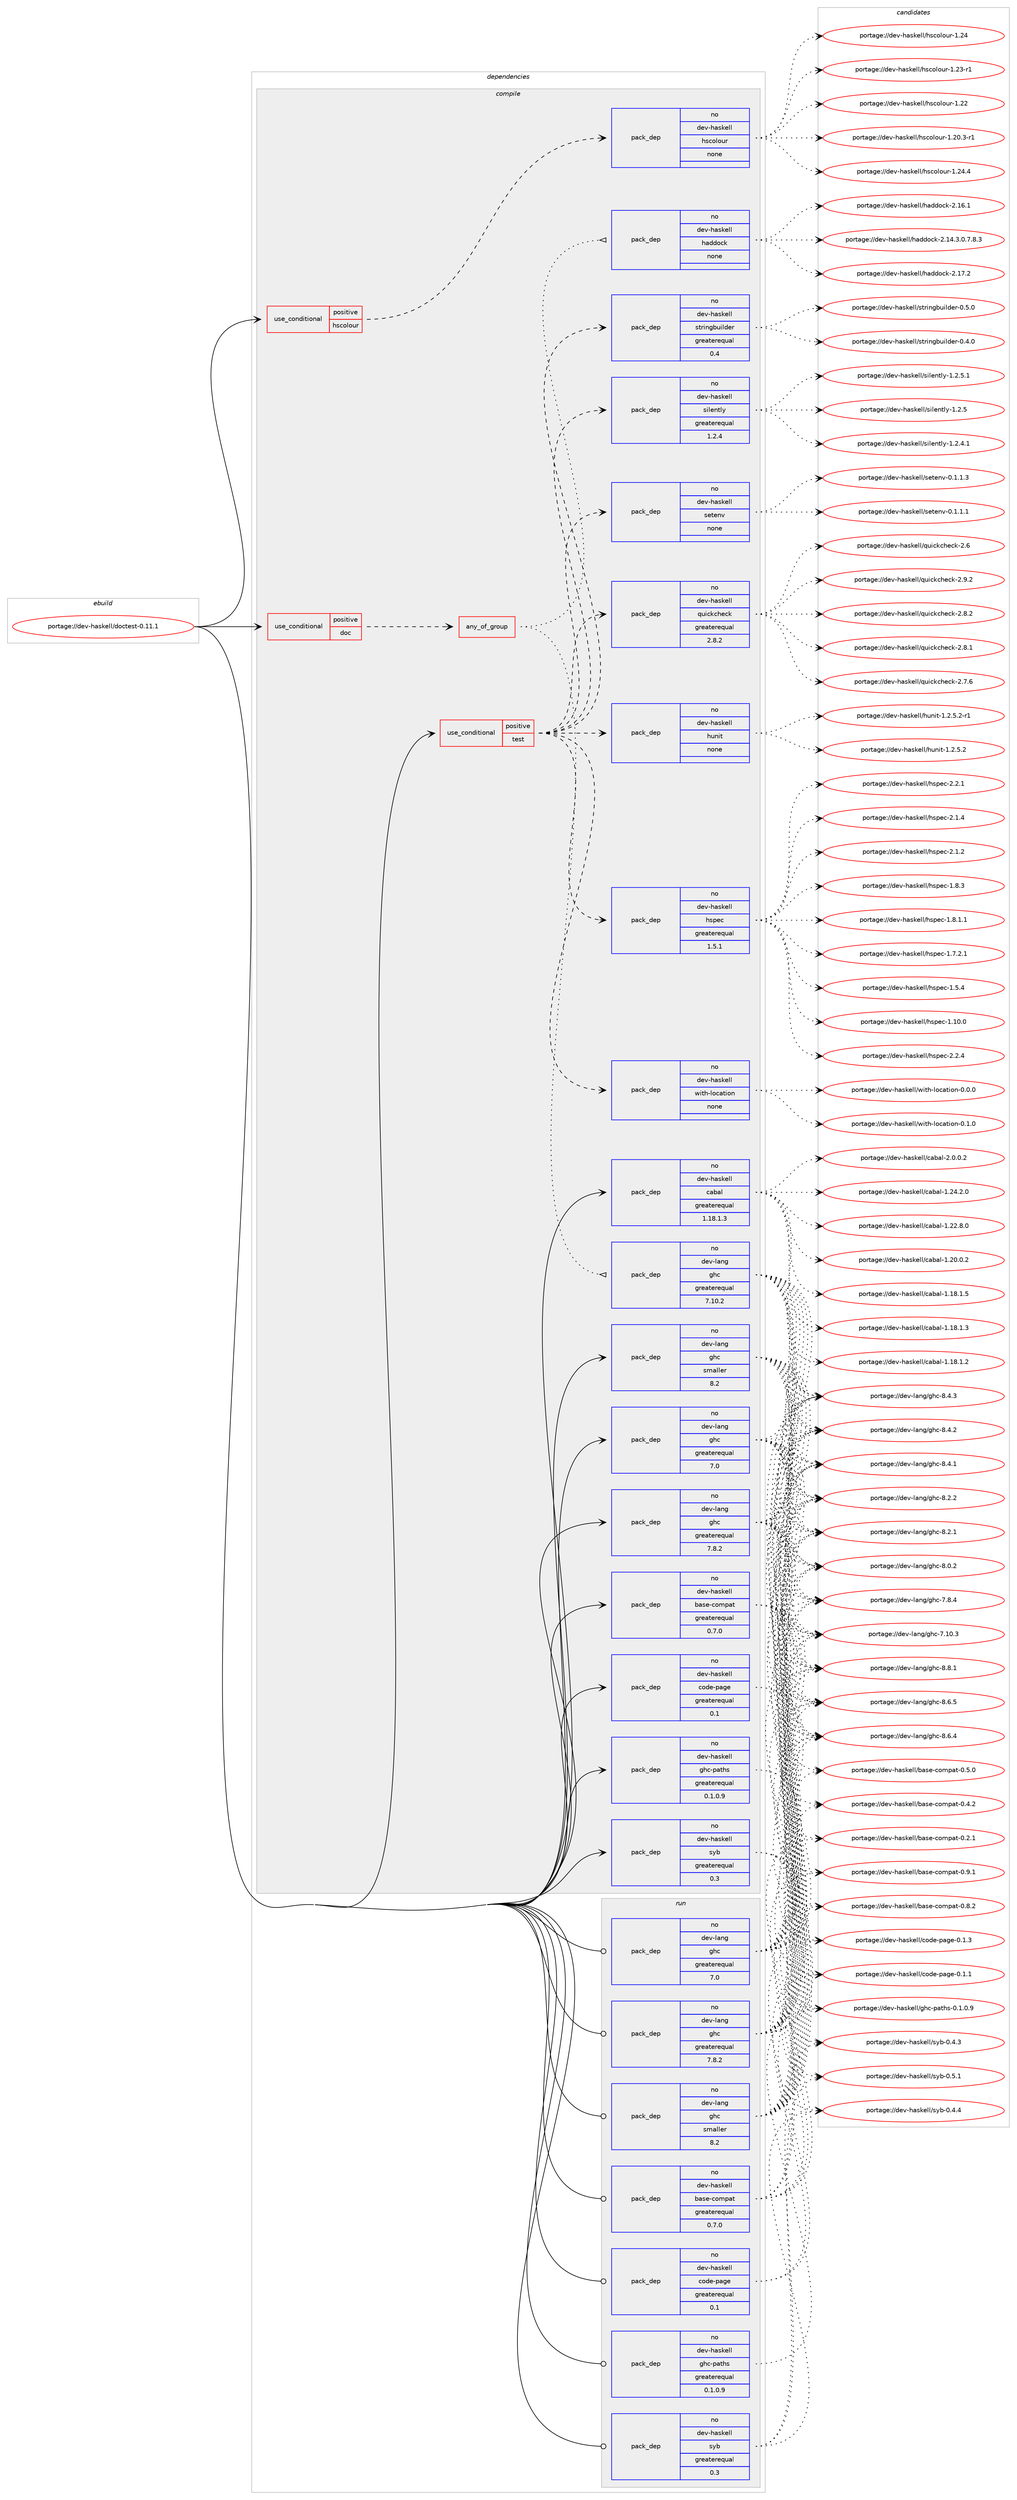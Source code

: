 digraph prolog {

# *************
# Graph options
# *************

newrank=true;
concentrate=true;
compound=true;
graph [rankdir=LR,fontname=Helvetica,fontsize=10,ranksep=1.5];#, ranksep=2.5, nodesep=0.2];
edge  [arrowhead=vee];
node  [fontname=Helvetica,fontsize=10];

# **********
# The ebuild
# **********

subgraph cluster_leftcol {
color=gray;
label=<<i>ebuild</i>>;
id [label="portage://dev-haskell/doctest-0.11.1", color=red, width=4, href="../dev-haskell/doctest-0.11.1.svg"];
}

# ****************
# The dependencies
# ****************

subgraph cluster_midcol {
color=gray;
label=<<i>dependencies</i>>;
subgraph cluster_compile {
fillcolor="#eeeeee";
style=filled;
label=<<i>compile</i>>;
subgraph cond134165 {
dependency564372 [label=<<TABLE BORDER="0" CELLBORDER="1" CELLSPACING="0" CELLPADDING="4"><TR><TD ROWSPAN="3" CELLPADDING="10">use_conditional</TD></TR><TR><TD>positive</TD></TR><TR><TD>doc</TD></TR></TABLE>>, shape=none, color=red];
subgraph any6530 {
dependency564373 [label=<<TABLE BORDER="0" CELLBORDER="1" CELLSPACING="0" CELLPADDING="4"><TR><TD CELLPADDING="10">any_of_group</TD></TR></TABLE>>, shape=none, color=red];subgraph pack423440 {
dependency564374 [label=<<TABLE BORDER="0" CELLBORDER="1" CELLSPACING="0" CELLPADDING="4" WIDTH="220"><TR><TD ROWSPAN="6" CELLPADDING="30">pack_dep</TD></TR><TR><TD WIDTH="110">no</TD></TR><TR><TD>dev-haskell</TD></TR><TR><TD>haddock</TD></TR><TR><TD>none</TD></TR><TR><TD></TD></TR></TABLE>>, shape=none, color=blue];
}
dependency564373:e -> dependency564374:w [weight=20,style="dotted",arrowhead="oinv"];
subgraph pack423441 {
dependency564375 [label=<<TABLE BORDER="0" CELLBORDER="1" CELLSPACING="0" CELLPADDING="4" WIDTH="220"><TR><TD ROWSPAN="6" CELLPADDING="30">pack_dep</TD></TR><TR><TD WIDTH="110">no</TD></TR><TR><TD>dev-lang</TD></TR><TR><TD>ghc</TD></TR><TR><TD>greaterequal</TD></TR><TR><TD>7.10.2</TD></TR></TABLE>>, shape=none, color=blue];
}
dependency564373:e -> dependency564375:w [weight=20,style="dotted",arrowhead="oinv"];
}
dependency564372:e -> dependency564373:w [weight=20,style="dashed",arrowhead="vee"];
}
id:e -> dependency564372:w [weight=20,style="solid",arrowhead="vee"];
subgraph cond134166 {
dependency564376 [label=<<TABLE BORDER="0" CELLBORDER="1" CELLSPACING="0" CELLPADDING="4"><TR><TD ROWSPAN="3" CELLPADDING="10">use_conditional</TD></TR><TR><TD>positive</TD></TR><TR><TD>hscolour</TD></TR></TABLE>>, shape=none, color=red];
subgraph pack423442 {
dependency564377 [label=<<TABLE BORDER="0" CELLBORDER="1" CELLSPACING="0" CELLPADDING="4" WIDTH="220"><TR><TD ROWSPAN="6" CELLPADDING="30">pack_dep</TD></TR><TR><TD WIDTH="110">no</TD></TR><TR><TD>dev-haskell</TD></TR><TR><TD>hscolour</TD></TR><TR><TD>none</TD></TR><TR><TD></TD></TR></TABLE>>, shape=none, color=blue];
}
dependency564376:e -> dependency564377:w [weight=20,style="dashed",arrowhead="vee"];
}
id:e -> dependency564376:w [weight=20,style="solid",arrowhead="vee"];
subgraph cond134167 {
dependency564378 [label=<<TABLE BORDER="0" CELLBORDER="1" CELLSPACING="0" CELLPADDING="4"><TR><TD ROWSPAN="3" CELLPADDING="10">use_conditional</TD></TR><TR><TD>positive</TD></TR><TR><TD>test</TD></TR></TABLE>>, shape=none, color=red];
subgraph pack423443 {
dependency564379 [label=<<TABLE BORDER="0" CELLBORDER="1" CELLSPACING="0" CELLPADDING="4" WIDTH="220"><TR><TD ROWSPAN="6" CELLPADDING="30">pack_dep</TD></TR><TR><TD WIDTH="110">no</TD></TR><TR><TD>dev-haskell</TD></TR><TR><TD>hspec</TD></TR><TR><TD>greaterequal</TD></TR><TR><TD>1.5.1</TD></TR></TABLE>>, shape=none, color=blue];
}
dependency564378:e -> dependency564379:w [weight=20,style="dashed",arrowhead="vee"];
subgraph pack423444 {
dependency564380 [label=<<TABLE BORDER="0" CELLBORDER="1" CELLSPACING="0" CELLPADDING="4" WIDTH="220"><TR><TD ROWSPAN="6" CELLPADDING="30">pack_dep</TD></TR><TR><TD WIDTH="110">no</TD></TR><TR><TD>dev-haskell</TD></TR><TR><TD>hunit</TD></TR><TR><TD>none</TD></TR><TR><TD></TD></TR></TABLE>>, shape=none, color=blue];
}
dependency564378:e -> dependency564380:w [weight=20,style="dashed",arrowhead="vee"];
subgraph pack423445 {
dependency564381 [label=<<TABLE BORDER="0" CELLBORDER="1" CELLSPACING="0" CELLPADDING="4" WIDTH="220"><TR><TD ROWSPAN="6" CELLPADDING="30">pack_dep</TD></TR><TR><TD WIDTH="110">no</TD></TR><TR><TD>dev-haskell</TD></TR><TR><TD>quickcheck</TD></TR><TR><TD>greaterequal</TD></TR><TR><TD>2.8.2</TD></TR></TABLE>>, shape=none, color=blue];
}
dependency564378:e -> dependency564381:w [weight=20,style="dashed",arrowhead="vee"];
subgraph pack423446 {
dependency564382 [label=<<TABLE BORDER="0" CELLBORDER="1" CELLSPACING="0" CELLPADDING="4" WIDTH="220"><TR><TD ROWSPAN="6" CELLPADDING="30">pack_dep</TD></TR><TR><TD WIDTH="110">no</TD></TR><TR><TD>dev-haskell</TD></TR><TR><TD>setenv</TD></TR><TR><TD>none</TD></TR><TR><TD></TD></TR></TABLE>>, shape=none, color=blue];
}
dependency564378:e -> dependency564382:w [weight=20,style="dashed",arrowhead="vee"];
subgraph pack423447 {
dependency564383 [label=<<TABLE BORDER="0" CELLBORDER="1" CELLSPACING="0" CELLPADDING="4" WIDTH="220"><TR><TD ROWSPAN="6" CELLPADDING="30">pack_dep</TD></TR><TR><TD WIDTH="110">no</TD></TR><TR><TD>dev-haskell</TD></TR><TR><TD>silently</TD></TR><TR><TD>greaterequal</TD></TR><TR><TD>1.2.4</TD></TR></TABLE>>, shape=none, color=blue];
}
dependency564378:e -> dependency564383:w [weight=20,style="dashed",arrowhead="vee"];
subgraph pack423448 {
dependency564384 [label=<<TABLE BORDER="0" CELLBORDER="1" CELLSPACING="0" CELLPADDING="4" WIDTH="220"><TR><TD ROWSPAN="6" CELLPADDING="30">pack_dep</TD></TR><TR><TD WIDTH="110">no</TD></TR><TR><TD>dev-haskell</TD></TR><TR><TD>stringbuilder</TD></TR><TR><TD>greaterequal</TD></TR><TR><TD>0.4</TD></TR></TABLE>>, shape=none, color=blue];
}
dependency564378:e -> dependency564384:w [weight=20,style="dashed",arrowhead="vee"];
subgraph pack423449 {
dependency564385 [label=<<TABLE BORDER="0" CELLBORDER="1" CELLSPACING="0" CELLPADDING="4" WIDTH="220"><TR><TD ROWSPAN="6" CELLPADDING="30">pack_dep</TD></TR><TR><TD WIDTH="110">no</TD></TR><TR><TD>dev-haskell</TD></TR><TR><TD>with-location</TD></TR><TR><TD>none</TD></TR><TR><TD></TD></TR></TABLE>>, shape=none, color=blue];
}
dependency564378:e -> dependency564385:w [weight=20,style="dashed",arrowhead="vee"];
}
id:e -> dependency564378:w [weight=20,style="solid",arrowhead="vee"];
subgraph pack423450 {
dependency564386 [label=<<TABLE BORDER="0" CELLBORDER="1" CELLSPACING="0" CELLPADDING="4" WIDTH="220"><TR><TD ROWSPAN="6" CELLPADDING="30">pack_dep</TD></TR><TR><TD WIDTH="110">no</TD></TR><TR><TD>dev-haskell</TD></TR><TR><TD>base-compat</TD></TR><TR><TD>greaterequal</TD></TR><TR><TD>0.7.0</TD></TR></TABLE>>, shape=none, color=blue];
}
id:e -> dependency564386:w [weight=20,style="solid",arrowhead="vee"];
subgraph pack423451 {
dependency564387 [label=<<TABLE BORDER="0" CELLBORDER="1" CELLSPACING="0" CELLPADDING="4" WIDTH="220"><TR><TD ROWSPAN="6" CELLPADDING="30">pack_dep</TD></TR><TR><TD WIDTH="110">no</TD></TR><TR><TD>dev-haskell</TD></TR><TR><TD>cabal</TD></TR><TR><TD>greaterequal</TD></TR><TR><TD>1.18.1.3</TD></TR></TABLE>>, shape=none, color=blue];
}
id:e -> dependency564387:w [weight=20,style="solid",arrowhead="vee"];
subgraph pack423452 {
dependency564388 [label=<<TABLE BORDER="0" CELLBORDER="1" CELLSPACING="0" CELLPADDING="4" WIDTH="220"><TR><TD ROWSPAN="6" CELLPADDING="30">pack_dep</TD></TR><TR><TD WIDTH="110">no</TD></TR><TR><TD>dev-haskell</TD></TR><TR><TD>code-page</TD></TR><TR><TD>greaterequal</TD></TR><TR><TD>0.1</TD></TR></TABLE>>, shape=none, color=blue];
}
id:e -> dependency564388:w [weight=20,style="solid",arrowhead="vee"];
subgraph pack423453 {
dependency564389 [label=<<TABLE BORDER="0" CELLBORDER="1" CELLSPACING="0" CELLPADDING="4" WIDTH="220"><TR><TD ROWSPAN="6" CELLPADDING="30">pack_dep</TD></TR><TR><TD WIDTH="110">no</TD></TR><TR><TD>dev-haskell</TD></TR><TR><TD>ghc-paths</TD></TR><TR><TD>greaterequal</TD></TR><TR><TD>0.1.0.9</TD></TR></TABLE>>, shape=none, color=blue];
}
id:e -> dependency564389:w [weight=20,style="solid",arrowhead="vee"];
subgraph pack423454 {
dependency564390 [label=<<TABLE BORDER="0" CELLBORDER="1" CELLSPACING="0" CELLPADDING="4" WIDTH="220"><TR><TD ROWSPAN="6" CELLPADDING="30">pack_dep</TD></TR><TR><TD WIDTH="110">no</TD></TR><TR><TD>dev-haskell</TD></TR><TR><TD>syb</TD></TR><TR><TD>greaterequal</TD></TR><TR><TD>0.3</TD></TR></TABLE>>, shape=none, color=blue];
}
id:e -> dependency564390:w [weight=20,style="solid",arrowhead="vee"];
subgraph pack423455 {
dependency564391 [label=<<TABLE BORDER="0" CELLBORDER="1" CELLSPACING="0" CELLPADDING="4" WIDTH="220"><TR><TD ROWSPAN="6" CELLPADDING="30">pack_dep</TD></TR><TR><TD WIDTH="110">no</TD></TR><TR><TD>dev-lang</TD></TR><TR><TD>ghc</TD></TR><TR><TD>greaterequal</TD></TR><TR><TD>7.0</TD></TR></TABLE>>, shape=none, color=blue];
}
id:e -> dependency564391:w [weight=20,style="solid",arrowhead="vee"];
subgraph pack423456 {
dependency564392 [label=<<TABLE BORDER="0" CELLBORDER="1" CELLSPACING="0" CELLPADDING="4" WIDTH="220"><TR><TD ROWSPAN="6" CELLPADDING="30">pack_dep</TD></TR><TR><TD WIDTH="110">no</TD></TR><TR><TD>dev-lang</TD></TR><TR><TD>ghc</TD></TR><TR><TD>greaterequal</TD></TR><TR><TD>7.8.2</TD></TR></TABLE>>, shape=none, color=blue];
}
id:e -> dependency564392:w [weight=20,style="solid",arrowhead="vee"];
subgraph pack423457 {
dependency564393 [label=<<TABLE BORDER="0" CELLBORDER="1" CELLSPACING="0" CELLPADDING="4" WIDTH="220"><TR><TD ROWSPAN="6" CELLPADDING="30">pack_dep</TD></TR><TR><TD WIDTH="110">no</TD></TR><TR><TD>dev-lang</TD></TR><TR><TD>ghc</TD></TR><TR><TD>smaller</TD></TR><TR><TD>8.2</TD></TR></TABLE>>, shape=none, color=blue];
}
id:e -> dependency564393:w [weight=20,style="solid",arrowhead="vee"];
}
subgraph cluster_compileandrun {
fillcolor="#eeeeee";
style=filled;
label=<<i>compile and run</i>>;
}
subgraph cluster_run {
fillcolor="#eeeeee";
style=filled;
label=<<i>run</i>>;
subgraph pack423458 {
dependency564394 [label=<<TABLE BORDER="0" CELLBORDER="1" CELLSPACING="0" CELLPADDING="4" WIDTH="220"><TR><TD ROWSPAN="6" CELLPADDING="30">pack_dep</TD></TR><TR><TD WIDTH="110">no</TD></TR><TR><TD>dev-haskell</TD></TR><TR><TD>base-compat</TD></TR><TR><TD>greaterequal</TD></TR><TR><TD>0.7.0</TD></TR></TABLE>>, shape=none, color=blue];
}
id:e -> dependency564394:w [weight=20,style="solid",arrowhead="odot"];
subgraph pack423459 {
dependency564395 [label=<<TABLE BORDER="0" CELLBORDER="1" CELLSPACING="0" CELLPADDING="4" WIDTH="220"><TR><TD ROWSPAN="6" CELLPADDING="30">pack_dep</TD></TR><TR><TD WIDTH="110">no</TD></TR><TR><TD>dev-haskell</TD></TR><TR><TD>code-page</TD></TR><TR><TD>greaterequal</TD></TR><TR><TD>0.1</TD></TR></TABLE>>, shape=none, color=blue];
}
id:e -> dependency564395:w [weight=20,style="solid",arrowhead="odot"];
subgraph pack423460 {
dependency564396 [label=<<TABLE BORDER="0" CELLBORDER="1" CELLSPACING="0" CELLPADDING="4" WIDTH="220"><TR><TD ROWSPAN="6" CELLPADDING="30">pack_dep</TD></TR><TR><TD WIDTH="110">no</TD></TR><TR><TD>dev-haskell</TD></TR><TR><TD>ghc-paths</TD></TR><TR><TD>greaterequal</TD></TR><TR><TD>0.1.0.9</TD></TR></TABLE>>, shape=none, color=blue];
}
id:e -> dependency564396:w [weight=20,style="solid",arrowhead="odot"];
subgraph pack423461 {
dependency564397 [label=<<TABLE BORDER="0" CELLBORDER="1" CELLSPACING="0" CELLPADDING="4" WIDTH="220"><TR><TD ROWSPAN="6" CELLPADDING="30">pack_dep</TD></TR><TR><TD WIDTH="110">no</TD></TR><TR><TD>dev-haskell</TD></TR><TR><TD>syb</TD></TR><TR><TD>greaterequal</TD></TR><TR><TD>0.3</TD></TR></TABLE>>, shape=none, color=blue];
}
id:e -> dependency564397:w [weight=20,style="solid",arrowhead="odot"];
subgraph pack423462 {
dependency564398 [label=<<TABLE BORDER="0" CELLBORDER="1" CELLSPACING="0" CELLPADDING="4" WIDTH="220"><TR><TD ROWSPAN="6" CELLPADDING="30">pack_dep</TD></TR><TR><TD WIDTH="110">no</TD></TR><TR><TD>dev-lang</TD></TR><TR><TD>ghc</TD></TR><TR><TD>greaterequal</TD></TR><TR><TD>7.0</TD></TR></TABLE>>, shape=none, color=blue];
}
id:e -> dependency564398:w [weight=20,style="solid",arrowhead="odot"];
subgraph pack423463 {
dependency564399 [label=<<TABLE BORDER="0" CELLBORDER="1" CELLSPACING="0" CELLPADDING="4" WIDTH="220"><TR><TD ROWSPAN="6" CELLPADDING="30">pack_dep</TD></TR><TR><TD WIDTH="110">no</TD></TR><TR><TD>dev-lang</TD></TR><TR><TD>ghc</TD></TR><TR><TD>greaterequal</TD></TR><TR><TD>7.8.2</TD></TR></TABLE>>, shape=none, color=blue];
}
id:e -> dependency564399:w [weight=20,style="solid",arrowhead="odot"];
subgraph pack423464 {
dependency564400 [label=<<TABLE BORDER="0" CELLBORDER="1" CELLSPACING="0" CELLPADDING="4" WIDTH="220"><TR><TD ROWSPAN="6" CELLPADDING="30">pack_dep</TD></TR><TR><TD WIDTH="110">no</TD></TR><TR><TD>dev-lang</TD></TR><TR><TD>ghc</TD></TR><TR><TD>smaller</TD></TR><TR><TD>8.2</TD></TR></TABLE>>, shape=none, color=blue];
}
id:e -> dependency564400:w [weight=20,style="solid",arrowhead="odot"];
}
}

# **************
# The candidates
# **************

subgraph cluster_choices {
rank=same;
color=gray;
label=<<i>candidates</i>>;

subgraph choice423440 {
color=black;
nodesep=1;
choice100101118451049711510710110810847104971001001119910745504649554650 [label="portage://dev-haskell/haddock-2.17.2", color=red, width=4,href="../dev-haskell/haddock-2.17.2.svg"];
choice100101118451049711510710110810847104971001001119910745504649544649 [label="portage://dev-haskell/haddock-2.16.1", color=red, width=4,href="../dev-haskell/haddock-2.16.1.svg"];
choice1001011184510497115107101108108471049710010011199107455046495246514648465546564651 [label="portage://dev-haskell/haddock-2.14.3.0.7.8.3", color=red, width=4,href="../dev-haskell/haddock-2.14.3.0.7.8.3.svg"];
dependency564374:e -> choice100101118451049711510710110810847104971001001119910745504649554650:w [style=dotted,weight="100"];
dependency564374:e -> choice100101118451049711510710110810847104971001001119910745504649544649:w [style=dotted,weight="100"];
dependency564374:e -> choice1001011184510497115107101108108471049710010011199107455046495246514648465546564651:w [style=dotted,weight="100"];
}
subgraph choice423441 {
color=black;
nodesep=1;
choice10010111845108971101034710310499455646564649 [label="portage://dev-lang/ghc-8.8.1", color=red, width=4,href="../dev-lang/ghc-8.8.1.svg"];
choice10010111845108971101034710310499455646544653 [label="portage://dev-lang/ghc-8.6.5", color=red, width=4,href="../dev-lang/ghc-8.6.5.svg"];
choice10010111845108971101034710310499455646544652 [label="portage://dev-lang/ghc-8.6.4", color=red, width=4,href="../dev-lang/ghc-8.6.4.svg"];
choice10010111845108971101034710310499455646524651 [label="portage://dev-lang/ghc-8.4.3", color=red, width=4,href="../dev-lang/ghc-8.4.3.svg"];
choice10010111845108971101034710310499455646524650 [label="portage://dev-lang/ghc-8.4.2", color=red, width=4,href="../dev-lang/ghc-8.4.2.svg"];
choice10010111845108971101034710310499455646524649 [label="portage://dev-lang/ghc-8.4.1", color=red, width=4,href="../dev-lang/ghc-8.4.1.svg"];
choice10010111845108971101034710310499455646504650 [label="portage://dev-lang/ghc-8.2.2", color=red, width=4,href="../dev-lang/ghc-8.2.2.svg"];
choice10010111845108971101034710310499455646504649 [label="portage://dev-lang/ghc-8.2.1", color=red, width=4,href="../dev-lang/ghc-8.2.1.svg"];
choice10010111845108971101034710310499455646484650 [label="portage://dev-lang/ghc-8.0.2", color=red, width=4,href="../dev-lang/ghc-8.0.2.svg"];
choice10010111845108971101034710310499455546564652 [label="portage://dev-lang/ghc-7.8.4", color=red, width=4,href="../dev-lang/ghc-7.8.4.svg"];
choice1001011184510897110103471031049945554649484651 [label="portage://dev-lang/ghc-7.10.3", color=red, width=4,href="../dev-lang/ghc-7.10.3.svg"];
dependency564375:e -> choice10010111845108971101034710310499455646564649:w [style=dotted,weight="100"];
dependency564375:e -> choice10010111845108971101034710310499455646544653:w [style=dotted,weight="100"];
dependency564375:e -> choice10010111845108971101034710310499455646544652:w [style=dotted,weight="100"];
dependency564375:e -> choice10010111845108971101034710310499455646524651:w [style=dotted,weight="100"];
dependency564375:e -> choice10010111845108971101034710310499455646524650:w [style=dotted,weight="100"];
dependency564375:e -> choice10010111845108971101034710310499455646524649:w [style=dotted,weight="100"];
dependency564375:e -> choice10010111845108971101034710310499455646504650:w [style=dotted,weight="100"];
dependency564375:e -> choice10010111845108971101034710310499455646504649:w [style=dotted,weight="100"];
dependency564375:e -> choice10010111845108971101034710310499455646484650:w [style=dotted,weight="100"];
dependency564375:e -> choice10010111845108971101034710310499455546564652:w [style=dotted,weight="100"];
dependency564375:e -> choice1001011184510897110103471031049945554649484651:w [style=dotted,weight="100"];
}
subgraph choice423442 {
color=black;
nodesep=1;
choice1001011184510497115107101108108471041159911110811111711445494650524652 [label="portage://dev-haskell/hscolour-1.24.4", color=red, width=4,href="../dev-haskell/hscolour-1.24.4.svg"];
choice100101118451049711510710110810847104115991111081111171144549465052 [label="portage://dev-haskell/hscolour-1.24", color=red, width=4,href="../dev-haskell/hscolour-1.24.svg"];
choice1001011184510497115107101108108471041159911110811111711445494650514511449 [label="portage://dev-haskell/hscolour-1.23-r1", color=red, width=4,href="../dev-haskell/hscolour-1.23-r1.svg"];
choice100101118451049711510710110810847104115991111081111171144549465050 [label="portage://dev-haskell/hscolour-1.22", color=red, width=4,href="../dev-haskell/hscolour-1.22.svg"];
choice10010111845104971151071011081084710411599111108111117114454946504846514511449 [label="portage://dev-haskell/hscolour-1.20.3-r1", color=red, width=4,href="../dev-haskell/hscolour-1.20.3-r1.svg"];
dependency564377:e -> choice1001011184510497115107101108108471041159911110811111711445494650524652:w [style=dotted,weight="100"];
dependency564377:e -> choice100101118451049711510710110810847104115991111081111171144549465052:w [style=dotted,weight="100"];
dependency564377:e -> choice1001011184510497115107101108108471041159911110811111711445494650514511449:w [style=dotted,weight="100"];
dependency564377:e -> choice100101118451049711510710110810847104115991111081111171144549465050:w [style=dotted,weight="100"];
dependency564377:e -> choice10010111845104971151071011081084710411599111108111117114454946504846514511449:w [style=dotted,weight="100"];
}
subgraph choice423443 {
color=black;
nodesep=1;
choice10010111845104971151071011081084710411511210199455046504652 [label="portage://dev-haskell/hspec-2.2.4", color=red, width=4,href="../dev-haskell/hspec-2.2.4.svg"];
choice10010111845104971151071011081084710411511210199455046504649 [label="portage://dev-haskell/hspec-2.2.1", color=red, width=4,href="../dev-haskell/hspec-2.2.1.svg"];
choice10010111845104971151071011081084710411511210199455046494652 [label="portage://dev-haskell/hspec-2.1.4", color=red, width=4,href="../dev-haskell/hspec-2.1.4.svg"];
choice10010111845104971151071011081084710411511210199455046494650 [label="portage://dev-haskell/hspec-2.1.2", color=red, width=4,href="../dev-haskell/hspec-2.1.2.svg"];
choice10010111845104971151071011081084710411511210199454946564651 [label="portage://dev-haskell/hspec-1.8.3", color=red, width=4,href="../dev-haskell/hspec-1.8.3.svg"];
choice100101118451049711510710110810847104115112101994549465646494649 [label="portage://dev-haskell/hspec-1.8.1.1", color=red, width=4,href="../dev-haskell/hspec-1.8.1.1.svg"];
choice100101118451049711510710110810847104115112101994549465546504649 [label="portage://dev-haskell/hspec-1.7.2.1", color=red, width=4,href="../dev-haskell/hspec-1.7.2.1.svg"];
choice10010111845104971151071011081084710411511210199454946534652 [label="portage://dev-haskell/hspec-1.5.4", color=red, width=4,href="../dev-haskell/hspec-1.5.4.svg"];
choice1001011184510497115107101108108471041151121019945494649484648 [label="portage://dev-haskell/hspec-1.10.0", color=red, width=4,href="../dev-haskell/hspec-1.10.0.svg"];
dependency564379:e -> choice10010111845104971151071011081084710411511210199455046504652:w [style=dotted,weight="100"];
dependency564379:e -> choice10010111845104971151071011081084710411511210199455046504649:w [style=dotted,weight="100"];
dependency564379:e -> choice10010111845104971151071011081084710411511210199455046494652:w [style=dotted,weight="100"];
dependency564379:e -> choice10010111845104971151071011081084710411511210199455046494650:w [style=dotted,weight="100"];
dependency564379:e -> choice10010111845104971151071011081084710411511210199454946564651:w [style=dotted,weight="100"];
dependency564379:e -> choice100101118451049711510710110810847104115112101994549465646494649:w [style=dotted,weight="100"];
dependency564379:e -> choice100101118451049711510710110810847104115112101994549465546504649:w [style=dotted,weight="100"];
dependency564379:e -> choice10010111845104971151071011081084710411511210199454946534652:w [style=dotted,weight="100"];
dependency564379:e -> choice1001011184510497115107101108108471041151121019945494649484648:w [style=dotted,weight="100"];
}
subgraph choice423444 {
color=black;
nodesep=1;
choice10010111845104971151071011081084710411711010511645494650465346504511449 [label="portage://dev-haskell/hunit-1.2.5.2-r1", color=red, width=4,href="../dev-haskell/hunit-1.2.5.2-r1.svg"];
choice1001011184510497115107101108108471041171101051164549465046534650 [label="portage://dev-haskell/hunit-1.2.5.2", color=red, width=4,href="../dev-haskell/hunit-1.2.5.2.svg"];
dependency564380:e -> choice10010111845104971151071011081084710411711010511645494650465346504511449:w [style=dotted,weight="100"];
dependency564380:e -> choice1001011184510497115107101108108471041171101051164549465046534650:w [style=dotted,weight="100"];
}
subgraph choice423445 {
color=black;
nodesep=1;
choice100101118451049711510710110810847113117105991079910410199107455046574650 [label="portage://dev-haskell/quickcheck-2.9.2", color=red, width=4,href="../dev-haskell/quickcheck-2.9.2.svg"];
choice100101118451049711510710110810847113117105991079910410199107455046564650 [label="portage://dev-haskell/quickcheck-2.8.2", color=red, width=4,href="../dev-haskell/quickcheck-2.8.2.svg"];
choice100101118451049711510710110810847113117105991079910410199107455046564649 [label="portage://dev-haskell/quickcheck-2.8.1", color=red, width=4,href="../dev-haskell/quickcheck-2.8.1.svg"];
choice100101118451049711510710110810847113117105991079910410199107455046554654 [label="portage://dev-haskell/quickcheck-2.7.6", color=red, width=4,href="../dev-haskell/quickcheck-2.7.6.svg"];
choice10010111845104971151071011081084711311710599107991041019910745504654 [label="portage://dev-haskell/quickcheck-2.6", color=red, width=4,href="../dev-haskell/quickcheck-2.6.svg"];
dependency564381:e -> choice100101118451049711510710110810847113117105991079910410199107455046574650:w [style=dotted,weight="100"];
dependency564381:e -> choice100101118451049711510710110810847113117105991079910410199107455046564650:w [style=dotted,weight="100"];
dependency564381:e -> choice100101118451049711510710110810847113117105991079910410199107455046564649:w [style=dotted,weight="100"];
dependency564381:e -> choice100101118451049711510710110810847113117105991079910410199107455046554654:w [style=dotted,weight="100"];
dependency564381:e -> choice10010111845104971151071011081084711311710599107991041019910745504654:w [style=dotted,weight="100"];
}
subgraph choice423446 {
color=black;
nodesep=1;
choice1001011184510497115107101108108471151011161011101184548464946494651 [label="portage://dev-haskell/setenv-0.1.1.3", color=red, width=4,href="../dev-haskell/setenv-0.1.1.3.svg"];
choice1001011184510497115107101108108471151011161011101184548464946494649 [label="portage://dev-haskell/setenv-0.1.1.1", color=red, width=4,href="../dev-haskell/setenv-0.1.1.1.svg"];
dependency564382:e -> choice1001011184510497115107101108108471151011161011101184548464946494651:w [style=dotted,weight="100"];
dependency564382:e -> choice1001011184510497115107101108108471151011161011101184548464946494649:w [style=dotted,weight="100"];
}
subgraph choice423447 {
color=black;
nodesep=1;
choice1001011184510497115107101108108471151051081011101161081214549465046534649 [label="portage://dev-haskell/silently-1.2.5.1", color=red, width=4,href="../dev-haskell/silently-1.2.5.1.svg"];
choice100101118451049711510710110810847115105108101110116108121454946504653 [label="portage://dev-haskell/silently-1.2.5", color=red, width=4,href="../dev-haskell/silently-1.2.5.svg"];
choice1001011184510497115107101108108471151051081011101161081214549465046524649 [label="portage://dev-haskell/silently-1.2.4.1", color=red, width=4,href="../dev-haskell/silently-1.2.4.1.svg"];
dependency564383:e -> choice1001011184510497115107101108108471151051081011101161081214549465046534649:w [style=dotted,weight="100"];
dependency564383:e -> choice100101118451049711510710110810847115105108101110116108121454946504653:w [style=dotted,weight="100"];
dependency564383:e -> choice1001011184510497115107101108108471151051081011101161081214549465046524649:w [style=dotted,weight="100"];
}
subgraph choice423448 {
color=black;
nodesep=1;
choice10010111845104971151071011081084711511611410511010398117105108100101114454846534648 [label="portage://dev-haskell/stringbuilder-0.5.0", color=red, width=4,href="../dev-haskell/stringbuilder-0.5.0.svg"];
choice10010111845104971151071011081084711511611410511010398117105108100101114454846524648 [label="portage://dev-haskell/stringbuilder-0.4.0", color=red, width=4,href="../dev-haskell/stringbuilder-0.4.0.svg"];
dependency564384:e -> choice10010111845104971151071011081084711511611410511010398117105108100101114454846534648:w [style=dotted,weight="100"];
dependency564384:e -> choice10010111845104971151071011081084711511611410511010398117105108100101114454846524648:w [style=dotted,weight="100"];
}
subgraph choice423449 {
color=black;
nodesep=1;
choice100101118451049711510710110810847119105116104451081119997116105111110454846494648 [label="portage://dev-haskell/with-location-0.1.0", color=red, width=4,href="../dev-haskell/with-location-0.1.0.svg"];
choice100101118451049711510710110810847119105116104451081119997116105111110454846484648 [label="portage://dev-haskell/with-location-0.0.0", color=red, width=4,href="../dev-haskell/with-location-0.0.0.svg"];
dependency564385:e -> choice100101118451049711510710110810847119105116104451081119997116105111110454846494648:w [style=dotted,weight="100"];
dependency564385:e -> choice100101118451049711510710110810847119105116104451081119997116105111110454846484648:w [style=dotted,weight="100"];
}
subgraph choice423450 {
color=black;
nodesep=1;
choice1001011184510497115107101108108479897115101459911110911297116454846574649 [label="portage://dev-haskell/base-compat-0.9.1", color=red, width=4,href="../dev-haskell/base-compat-0.9.1.svg"];
choice1001011184510497115107101108108479897115101459911110911297116454846564650 [label="portage://dev-haskell/base-compat-0.8.2", color=red, width=4,href="../dev-haskell/base-compat-0.8.2.svg"];
choice1001011184510497115107101108108479897115101459911110911297116454846534648 [label="portage://dev-haskell/base-compat-0.5.0", color=red, width=4,href="../dev-haskell/base-compat-0.5.0.svg"];
choice1001011184510497115107101108108479897115101459911110911297116454846524650 [label="portage://dev-haskell/base-compat-0.4.2", color=red, width=4,href="../dev-haskell/base-compat-0.4.2.svg"];
choice1001011184510497115107101108108479897115101459911110911297116454846504649 [label="portage://dev-haskell/base-compat-0.2.1", color=red, width=4,href="../dev-haskell/base-compat-0.2.1.svg"];
dependency564386:e -> choice1001011184510497115107101108108479897115101459911110911297116454846574649:w [style=dotted,weight="100"];
dependency564386:e -> choice1001011184510497115107101108108479897115101459911110911297116454846564650:w [style=dotted,weight="100"];
dependency564386:e -> choice1001011184510497115107101108108479897115101459911110911297116454846534648:w [style=dotted,weight="100"];
dependency564386:e -> choice1001011184510497115107101108108479897115101459911110911297116454846524650:w [style=dotted,weight="100"];
dependency564386:e -> choice1001011184510497115107101108108479897115101459911110911297116454846504649:w [style=dotted,weight="100"];
}
subgraph choice423451 {
color=black;
nodesep=1;
choice100101118451049711510710110810847999798971084550464846484650 [label="portage://dev-haskell/cabal-2.0.0.2", color=red, width=4,href="../dev-haskell/cabal-2.0.0.2.svg"];
choice10010111845104971151071011081084799979897108454946505246504648 [label="portage://dev-haskell/cabal-1.24.2.0", color=red, width=4,href="../dev-haskell/cabal-1.24.2.0.svg"];
choice10010111845104971151071011081084799979897108454946505046564648 [label="portage://dev-haskell/cabal-1.22.8.0", color=red, width=4,href="../dev-haskell/cabal-1.22.8.0.svg"];
choice10010111845104971151071011081084799979897108454946504846484650 [label="portage://dev-haskell/cabal-1.20.0.2", color=red, width=4,href="../dev-haskell/cabal-1.20.0.2.svg"];
choice10010111845104971151071011081084799979897108454946495646494653 [label="portage://dev-haskell/cabal-1.18.1.5", color=red, width=4,href="../dev-haskell/cabal-1.18.1.5.svg"];
choice10010111845104971151071011081084799979897108454946495646494651 [label="portage://dev-haskell/cabal-1.18.1.3", color=red, width=4,href="../dev-haskell/cabal-1.18.1.3.svg"];
choice10010111845104971151071011081084799979897108454946495646494650 [label="portage://dev-haskell/cabal-1.18.1.2", color=red, width=4,href="../dev-haskell/cabal-1.18.1.2.svg"];
dependency564387:e -> choice100101118451049711510710110810847999798971084550464846484650:w [style=dotted,weight="100"];
dependency564387:e -> choice10010111845104971151071011081084799979897108454946505246504648:w [style=dotted,weight="100"];
dependency564387:e -> choice10010111845104971151071011081084799979897108454946505046564648:w [style=dotted,weight="100"];
dependency564387:e -> choice10010111845104971151071011081084799979897108454946504846484650:w [style=dotted,weight="100"];
dependency564387:e -> choice10010111845104971151071011081084799979897108454946495646494653:w [style=dotted,weight="100"];
dependency564387:e -> choice10010111845104971151071011081084799979897108454946495646494651:w [style=dotted,weight="100"];
dependency564387:e -> choice10010111845104971151071011081084799979897108454946495646494650:w [style=dotted,weight="100"];
}
subgraph choice423452 {
color=black;
nodesep=1;
choice100101118451049711510710110810847991111001014511297103101454846494651 [label="portage://dev-haskell/code-page-0.1.3", color=red, width=4,href="../dev-haskell/code-page-0.1.3.svg"];
choice100101118451049711510710110810847991111001014511297103101454846494649 [label="portage://dev-haskell/code-page-0.1.1", color=red, width=4,href="../dev-haskell/code-page-0.1.1.svg"];
dependency564388:e -> choice100101118451049711510710110810847991111001014511297103101454846494651:w [style=dotted,weight="100"];
dependency564388:e -> choice100101118451049711510710110810847991111001014511297103101454846494649:w [style=dotted,weight="100"];
}
subgraph choice423453 {
color=black;
nodesep=1;
choice1001011184510497115107101108108471031049945112971161041154548464946484657 [label="portage://dev-haskell/ghc-paths-0.1.0.9", color=red, width=4,href="../dev-haskell/ghc-paths-0.1.0.9.svg"];
dependency564389:e -> choice1001011184510497115107101108108471031049945112971161041154548464946484657:w [style=dotted,weight="100"];
}
subgraph choice423454 {
color=black;
nodesep=1;
choice10010111845104971151071011081084711512198454846534649 [label="portage://dev-haskell/syb-0.5.1", color=red, width=4,href="../dev-haskell/syb-0.5.1.svg"];
choice10010111845104971151071011081084711512198454846524652 [label="portage://dev-haskell/syb-0.4.4", color=red, width=4,href="../dev-haskell/syb-0.4.4.svg"];
choice10010111845104971151071011081084711512198454846524651 [label="portage://dev-haskell/syb-0.4.3", color=red, width=4,href="../dev-haskell/syb-0.4.3.svg"];
dependency564390:e -> choice10010111845104971151071011081084711512198454846534649:w [style=dotted,weight="100"];
dependency564390:e -> choice10010111845104971151071011081084711512198454846524652:w [style=dotted,weight="100"];
dependency564390:e -> choice10010111845104971151071011081084711512198454846524651:w [style=dotted,weight="100"];
}
subgraph choice423455 {
color=black;
nodesep=1;
choice10010111845108971101034710310499455646564649 [label="portage://dev-lang/ghc-8.8.1", color=red, width=4,href="../dev-lang/ghc-8.8.1.svg"];
choice10010111845108971101034710310499455646544653 [label="portage://dev-lang/ghc-8.6.5", color=red, width=4,href="../dev-lang/ghc-8.6.5.svg"];
choice10010111845108971101034710310499455646544652 [label="portage://dev-lang/ghc-8.6.4", color=red, width=4,href="../dev-lang/ghc-8.6.4.svg"];
choice10010111845108971101034710310499455646524651 [label="portage://dev-lang/ghc-8.4.3", color=red, width=4,href="../dev-lang/ghc-8.4.3.svg"];
choice10010111845108971101034710310499455646524650 [label="portage://dev-lang/ghc-8.4.2", color=red, width=4,href="../dev-lang/ghc-8.4.2.svg"];
choice10010111845108971101034710310499455646524649 [label="portage://dev-lang/ghc-8.4.1", color=red, width=4,href="../dev-lang/ghc-8.4.1.svg"];
choice10010111845108971101034710310499455646504650 [label="portage://dev-lang/ghc-8.2.2", color=red, width=4,href="../dev-lang/ghc-8.2.2.svg"];
choice10010111845108971101034710310499455646504649 [label="portage://dev-lang/ghc-8.2.1", color=red, width=4,href="../dev-lang/ghc-8.2.1.svg"];
choice10010111845108971101034710310499455646484650 [label="portage://dev-lang/ghc-8.0.2", color=red, width=4,href="../dev-lang/ghc-8.0.2.svg"];
choice10010111845108971101034710310499455546564652 [label="portage://dev-lang/ghc-7.8.4", color=red, width=4,href="../dev-lang/ghc-7.8.4.svg"];
choice1001011184510897110103471031049945554649484651 [label="portage://dev-lang/ghc-7.10.3", color=red, width=4,href="../dev-lang/ghc-7.10.3.svg"];
dependency564391:e -> choice10010111845108971101034710310499455646564649:w [style=dotted,weight="100"];
dependency564391:e -> choice10010111845108971101034710310499455646544653:w [style=dotted,weight="100"];
dependency564391:e -> choice10010111845108971101034710310499455646544652:w [style=dotted,weight="100"];
dependency564391:e -> choice10010111845108971101034710310499455646524651:w [style=dotted,weight="100"];
dependency564391:e -> choice10010111845108971101034710310499455646524650:w [style=dotted,weight="100"];
dependency564391:e -> choice10010111845108971101034710310499455646524649:w [style=dotted,weight="100"];
dependency564391:e -> choice10010111845108971101034710310499455646504650:w [style=dotted,weight="100"];
dependency564391:e -> choice10010111845108971101034710310499455646504649:w [style=dotted,weight="100"];
dependency564391:e -> choice10010111845108971101034710310499455646484650:w [style=dotted,weight="100"];
dependency564391:e -> choice10010111845108971101034710310499455546564652:w [style=dotted,weight="100"];
dependency564391:e -> choice1001011184510897110103471031049945554649484651:w [style=dotted,weight="100"];
}
subgraph choice423456 {
color=black;
nodesep=1;
choice10010111845108971101034710310499455646564649 [label="portage://dev-lang/ghc-8.8.1", color=red, width=4,href="../dev-lang/ghc-8.8.1.svg"];
choice10010111845108971101034710310499455646544653 [label="portage://dev-lang/ghc-8.6.5", color=red, width=4,href="../dev-lang/ghc-8.6.5.svg"];
choice10010111845108971101034710310499455646544652 [label="portage://dev-lang/ghc-8.6.4", color=red, width=4,href="../dev-lang/ghc-8.6.4.svg"];
choice10010111845108971101034710310499455646524651 [label="portage://dev-lang/ghc-8.4.3", color=red, width=4,href="../dev-lang/ghc-8.4.3.svg"];
choice10010111845108971101034710310499455646524650 [label="portage://dev-lang/ghc-8.4.2", color=red, width=4,href="../dev-lang/ghc-8.4.2.svg"];
choice10010111845108971101034710310499455646524649 [label="portage://dev-lang/ghc-8.4.1", color=red, width=4,href="../dev-lang/ghc-8.4.1.svg"];
choice10010111845108971101034710310499455646504650 [label="portage://dev-lang/ghc-8.2.2", color=red, width=4,href="../dev-lang/ghc-8.2.2.svg"];
choice10010111845108971101034710310499455646504649 [label="portage://dev-lang/ghc-8.2.1", color=red, width=4,href="../dev-lang/ghc-8.2.1.svg"];
choice10010111845108971101034710310499455646484650 [label="portage://dev-lang/ghc-8.0.2", color=red, width=4,href="../dev-lang/ghc-8.0.2.svg"];
choice10010111845108971101034710310499455546564652 [label="portage://dev-lang/ghc-7.8.4", color=red, width=4,href="../dev-lang/ghc-7.8.4.svg"];
choice1001011184510897110103471031049945554649484651 [label="portage://dev-lang/ghc-7.10.3", color=red, width=4,href="../dev-lang/ghc-7.10.3.svg"];
dependency564392:e -> choice10010111845108971101034710310499455646564649:w [style=dotted,weight="100"];
dependency564392:e -> choice10010111845108971101034710310499455646544653:w [style=dotted,weight="100"];
dependency564392:e -> choice10010111845108971101034710310499455646544652:w [style=dotted,weight="100"];
dependency564392:e -> choice10010111845108971101034710310499455646524651:w [style=dotted,weight="100"];
dependency564392:e -> choice10010111845108971101034710310499455646524650:w [style=dotted,weight="100"];
dependency564392:e -> choice10010111845108971101034710310499455646524649:w [style=dotted,weight="100"];
dependency564392:e -> choice10010111845108971101034710310499455646504650:w [style=dotted,weight="100"];
dependency564392:e -> choice10010111845108971101034710310499455646504649:w [style=dotted,weight="100"];
dependency564392:e -> choice10010111845108971101034710310499455646484650:w [style=dotted,weight="100"];
dependency564392:e -> choice10010111845108971101034710310499455546564652:w [style=dotted,weight="100"];
dependency564392:e -> choice1001011184510897110103471031049945554649484651:w [style=dotted,weight="100"];
}
subgraph choice423457 {
color=black;
nodesep=1;
choice10010111845108971101034710310499455646564649 [label="portage://dev-lang/ghc-8.8.1", color=red, width=4,href="../dev-lang/ghc-8.8.1.svg"];
choice10010111845108971101034710310499455646544653 [label="portage://dev-lang/ghc-8.6.5", color=red, width=4,href="../dev-lang/ghc-8.6.5.svg"];
choice10010111845108971101034710310499455646544652 [label="portage://dev-lang/ghc-8.6.4", color=red, width=4,href="../dev-lang/ghc-8.6.4.svg"];
choice10010111845108971101034710310499455646524651 [label="portage://dev-lang/ghc-8.4.3", color=red, width=4,href="../dev-lang/ghc-8.4.3.svg"];
choice10010111845108971101034710310499455646524650 [label="portage://dev-lang/ghc-8.4.2", color=red, width=4,href="../dev-lang/ghc-8.4.2.svg"];
choice10010111845108971101034710310499455646524649 [label="portage://dev-lang/ghc-8.4.1", color=red, width=4,href="../dev-lang/ghc-8.4.1.svg"];
choice10010111845108971101034710310499455646504650 [label="portage://dev-lang/ghc-8.2.2", color=red, width=4,href="../dev-lang/ghc-8.2.2.svg"];
choice10010111845108971101034710310499455646504649 [label="portage://dev-lang/ghc-8.2.1", color=red, width=4,href="../dev-lang/ghc-8.2.1.svg"];
choice10010111845108971101034710310499455646484650 [label="portage://dev-lang/ghc-8.0.2", color=red, width=4,href="../dev-lang/ghc-8.0.2.svg"];
choice10010111845108971101034710310499455546564652 [label="portage://dev-lang/ghc-7.8.4", color=red, width=4,href="../dev-lang/ghc-7.8.4.svg"];
choice1001011184510897110103471031049945554649484651 [label="portage://dev-lang/ghc-7.10.3", color=red, width=4,href="../dev-lang/ghc-7.10.3.svg"];
dependency564393:e -> choice10010111845108971101034710310499455646564649:w [style=dotted,weight="100"];
dependency564393:e -> choice10010111845108971101034710310499455646544653:w [style=dotted,weight="100"];
dependency564393:e -> choice10010111845108971101034710310499455646544652:w [style=dotted,weight="100"];
dependency564393:e -> choice10010111845108971101034710310499455646524651:w [style=dotted,weight="100"];
dependency564393:e -> choice10010111845108971101034710310499455646524650:w [style=dotted,weight="100"];
dependency564393:e -> choice10010111845108971101034710310499455646524649:w [style=dotted,weight="100"];
dependency564393:e -> choice10010111845108971101034710310499455646504650:w [style=dotted,weight="100"];
dependency564393:e -> choice10010111845108971101034710310499455646504649:w [style=dotted,weight="100"];
dependency564393:e -> choice10010111845108971101034710310499455646484650:w [style=dotted,weight="100"];
dependency564393:e -> choice10010111845108971101034710310499455546564652:w [style=dotted,weight="100"];
dependency564393:e -> choice1001011184510897110103471031049945554649484651:w [style=dotted,weight="100"];
}
subgraph choice423458 {
color=black;
nodesep=1;
choice1001011184510497115107101108108479897115101459911110911297116454846574649 [label="portage://dev-haskell/base-compat-0.9.1", color=red, width=4,href="../dev-haskell/base-compat-0.9.1.svg"];
choice1001011184510497115107101108108479897115101459911110911297116454846564650 [label="portage://dev-haskell/base-compat-0.8.2", color=red, width=4,href="../dev-haskell/base-compat-0.8.2.svg"];
choice1001011184510497115107101108108479897115101459911110911297116454846534648 [label="portage://dev-haskell/base-compat-0.5.0", color=red, width=4,href="../dev-haskell/base-compat-0.5.0.svg"];
choice1001011184510497115107101108108479897115101459911110911297116454846524650 [label="portage://dev-haskell/base-compat-0.4.2", color=red, width=4,href="../dev-haskell/base-compat-0.4.2.svg"];
choice1001011184510497115107101108108479897115101459911110911297116454846504649 [label="portage://dev-haskell/base-compat-0.2.1", color=red, width=4,href="../dev-haskell/base-compat-0.2.1.svg"];
dependency564394:e -> choice1001011184510497115107101108108479897115101459911110911297116454846574649:w [style=dotted,weight="100"];
dependency564394:e -> choice1001011184510497115107101108108479897115101459911110911297116454846564650:w [style=dotted,weight="100"];
dependency564394:e -> choice1001011184510497115107101108108479897115101459911110911297116454846534648:w [style=dotted,weight="100"];
dependency564394:e -> choice1001011184510497115107101108108479897115101459911110911297116454846524650:w [style=dotted,weight="100"];
dependency564394:e -> choice1001011184510497115107101108108479897115101459911110911297116454846504649:w [style=dotted,weight="100"];
}
subgraph choice423459 {
color=black;
nodesep=1;
choice100101118451049711510710110810847991111001014511297103101454846494651 [label="portage://dev-haskell/code-page-0.1.3", color=red, width=4,href="../dev-haskell/code-page-0.1.3.svg"];
choice100101118451049711510710110810847991111001014511297103101454846494649 [label="portage://dev-haskell/code-page-0.1.1", color=red, width=4,href="../dev-haskell/code-page-0.1.1.svg"];
dependency564395:e -> choice100101118451049711510710110810847991111001014511297103101454846494651:w [style=dotted,weight="100"];
dependency564395:e -> choice100101118451049711510710110810847991111001014511297103101454846494649:w [style=dotted,weight="100"];
}
subgraph choice423460 {
color=black;
nodesep=1;
choice1001011184510497115107101108108471031049945112971161041154548464946484657 [label="portage://dev-haskell/ghc-paths-0.1.0.9", color=red, width=4,href="../dev-haskell/ghc-paths-0.1.0.9.svg"];
dependency564396:e -> choice1001011184510497115107101108108471031049945112971161041154548464946484657:w [style=dotted,weight="100"];
}
subgraph choice423461 {
color=black;
nodesep=1;
choice10010111845104971151071011081084711512198454846534649 [label="portage://dev-haskell/syb-0.5.1", color=red, width=4,href="../dev-haskell/syb-0.5.1.svg"];
choice10010111845104971151071011081084711512198454846524652 [label="portage://dev-haskell/syb-0.4.4", color=red, width=4,href="../dev-haskell/syb-0.4.4.svg"];
choice10010111845104971151071011081084711512198454846524651 [label="portage://dev-haskell/syb-0.4.3", color=red, width=4,href="../dev-haskell/syb-0.4.3.svg"];
dependency564397:e -> choice10010111845104971151071011081084711512198454846534649:w [style=dotted,weight="100"];
dependency564397:e -> choice10010111845104971151071011081084711512198454846524652:w [style=dotted,weight="100"];
dependency564397:e -> choice10010111845104971151071011081084711512198454846524651:w [style=dotted,weight="100"];
}
subgraph choice423462 {
color=black;
nodesep=1;
choice10010111845108971101034710310499455646564649 [label="portage://dev-lang/ghc-8.8.1", color=red, width=4,href="../dev-lang/ghc-8.8.1.svg"];
choice10010111845108971101034710310499455646544653 [label="portage://dev-lang/ghc-8.6.5", color=red, width=4,href="../dev-lang/ghc-8.6.5.svg"];
choice10010111845108971101034710310499455646544652 [label="portage://dev-lang/ghc-8.6.4", color=red, width=4,href="../dev-lang/ghc-8.6.4.svg"];
choice10010111845108971101034710310499455646524651 [label="portage://dev-lang/ghc-8.4.3", color=red, width=4,href="../dev-lang/ghc-8.4.3.svg"];
choice10010111845108971101034710310499455646524650 [label="portage://dev-lang/ghc-8.4.2", color=red, width=4,href="../dev-lang/ghc-8.4.2.svg"];
choice10010111845108971101034710310499455646524649 [label="portage://dev-lang/ghc-8.4.1", color=red, width=4,href="../dev-lang/ghc-8.4.1.svg"];
choice10010111845108971101034710310499455646504650 [label="portage://dev-lang/ghc-8.2.2", color=red, width=4,href="../dev-lang/ghc-8.2.2.svg"];
choice10010111845108971101034710310499455646504649 [label="portage://dev-lang/ghc-8.2.1", color=red, width=4,href="../dev-lang/ghc-8.2.1.svg"];
choice10010111845108971101034710310499455646484650 [label="portage://dev-lang/ghc-8.0.2", color=red, width=4,href="../dev-lang/ghc-8.0.2.svg"];
choice10010111845108971101034710310499455546564652 [label="portage://dev-lang/ghc-7.8.4", color=red, width=4,href="../dev-lang/ghc-7.8.4.svg"];
choice1001011184510897110103471031049945554649484651 [label="portage://dev-lang/ghc-7.10.3", color=red, width=4,href="../dev-lang/ghc-7.10.3.svg"];
dependency564398:e -> choice10010111845108971101034710310499455646564649:w [style=dotted,weight="100"];
dependency564398:e -> choice10010111845108971101034710310499455646544653:w [style=dotted,weight="100"];
dependency564398:e -> choice10010111845108971101034710310499455646544652:w [style=dotted,weight="100"];
dependency564398:e -> choice10010111845108971101034710310499455646524651:w [style=dotted,weight="100"];
dependency564398:e -> choice10010111845108971101034710310499455646524650:w [style=dotted,weight="100"];
dependency564398:e -> choice10010111845108971101034710310499455646524649:w [style=dotted,weight="100"];
dependency564398:e -> choice10010111845108971101034710310499455646504650:w [style=dotted,weight="100"];
dependency564398:e -> choice10010111845108971101034710310499455646504649:w [style=dotted,weight="100"];
dependency564398:e -> choice10010111845108971101034710310499455646484650:w [style=dotted,weight="100"];
dependency564398:e -> choice10010111845108971101034710310499455546564652:w [style=dotted,weight="100"];
dependency564398:e -> choice1001011184510897110103471031049945554649484651:w [style=dotted,weight="100"];
}
subgraph choice423463 {
color=black;
nodesep=1;
choice10010111845108971101034710310499455646564649 [label="portage://dev-lang/ghc-8.8.1", color=red, width=4,href="../dev-lang/ghc-8.8.1.svg"];
choice10010111845108971101034710310499455646544653 [label="portage://dev-lang/ghc-8.6.5", color=red, width=4,href="../dev-lang/ghc-8.6.5.svg"];
choice10010111845108971101034710310499455646544652 [label="portage://dev-lang/ghc-8.6.4", color=red, width=4,href="../dev-lang/ghc-8.6.4.svg"];
choice10010111845108971101034710310499455646524651 [label="portage://dev-lang/ghc-8.4.3", color=red, width=4,href="../dev-lang/ghc-8.4.3.svg"];
choice10010111845108971101034710310499455646524650 [label="portage://dev-lang/ghc-8.4.2", color=red, width=4,href="../dev-lang/ghc-8.4.2.svg"];
choice10010111845108971101034710310499455646524649 [label="portage://dev-lang/ghc-8.4.1", color=red, width=4,href="../dev-lang/ghc-8.4.1.svg"];
choice10010111845108971101034710310499455646504650 [label="portage://dev-lang/ghc-8.2.2", color=red, width=4,href="../dev-lang/ghc-8.2.2.svg"];
choice10010111845108971101034710310499455646504649 [label="portage://dev-lang/ghc-8.2.1", color=red, width=4,href="../dev-lang/ghc-8.2.1.svg"];
choice10010111845108971101034710310499455646484650 [label="portage://dev-lang/ghc-8.0.2", color=red, width=4,href="../dev-lang/ghc-8.0.2.svg"];
choice10010111845108971101034710310499455546564652 [label="portage://dev-lang/ghc-7.8.4", color=red, width=4,href="../dev-lang/ghc-7.8.4.svg"];
choice1001011184510897110103471031049945554649484651 [label="portage://dev-lang/ghc-7.10.3", color=red, width=4,href="../dev-lang/ghc-7.10.3.svg"];
dependency564399:e -> choice10010111845108971101034710310499455646564649:w [style=dotted,weight="100"];
dependency564399:e -> choice10010111845108971101034710310499455646544653:w [style=dotted,weight="100"];
dependency564399:e -> choice10010111845108971101034710310499455646544652:w [style=dotted,weight="100"];
dependency564399:e -> choice10010111845108971101034710310499455646524651:w [style=dotted,weight="100"];
dependency564399:e -> choice10010111845108971101034710310499455646524650:w [style=dotted,weight="100"];
dependency564399:e -> choice10010111845108971101034710310499455646524649:w [style=dotted,weight="100"];
dependency564399:e -> choice10010111845108971101034710310499455646504650:w [style=dotted,weight="100"];
dependency564399:e -> choice10010111845108971101034710310499455646504649:w [style=dotted,weight="100"];
dependency564399:e -> choice10010111845108971101034710310499455646484650:w [style=dotted,weight="100"];
dependency564399:e -> choice10010111845108971101034710310499455546564652:w [style=dotted,weight="100"];
dependency564399:e -> choice1001011184510897110103471031049945554649484651:w [style=dotted,weight="100"];
}
subgraph choice423464 {
color=black;
nodesep=1;
choice10010111845108971101034710310499455646564649 [label="portage://dev-lang/ghc-8.8.1", color=red, width=4,href="../dev-lang/ghc-8.8.1.svg"];
choice10010111845108971101034710310499455646544653 [label="portage://dev-lang/ghc-8.6.5", color=red, width=4,href="../dev-lang/ghc-8.6.5.svg"];
choice10010111845108971101034710310499455646544652 [label="portage://dev-lang/ghc-8.6.4", color=red, width=4,href="../dev-lang/ghc-8.6.4.svg"];
choice10010111845108971101034710310499455646524651 [label="portage://dev-lang/ghc-8.4.3", color=red, width=4,href="../dev-lang/ghc-8.4.3.svg"];
choice10010111845108971101034710310499455646524650 [label="portage://dev-lang/ghc-8.4.2", color=red, width=4,href="../dev-lang/ghc-8.4.2.svg"];
choice10010111845108971101034710310499455646524649 [label="portage://dev-lang/ghc-8.4.1", color=red, width=4,href="../dev-lang/ghc-8.4.1.svg"];
choice10010111845108971101034710310499455646504650 [label="portage://dev-lang/ghc-8.2.2", color=red, width=4,href="../dev-lang/ghc-8.2.2.svg"];
choice10010111845108971101034710310499455646504649 [label="portage://dev-lang/ghc-8.2.1", color=red, width=4,href="../dev-lang/ghc-8.2.1.svg"];
choice10010111845108971101034710310499455646484650 [label="portage://dev-lang/ghc-8.0.2", color=red, width=4,href="../dev-lang/ghc-8.0.2.svg"];
choice10010111845108971101034710310499455546564652 [label="portage://dev-lang/ghc-7.8.4", color=red, width=4,href="../dev-lang/ghc-7.8.4.svg"];
choice1001011184510897110103471031049945554649484651 [label="portage://dev-lang/ghc-7.10.3", color=red, width=4,href="../dev-lang/ghc-7.10.3.svg"];
dependency564400:e -> choice10010111845108971101034710310499455646564649:w [style=dotted,weight="100"];
dependency564400:e -> choice10010111845108971101034710310499455646544653:w [style=dotted,weight="100"];
dependency564400:e -> choice10010111845108971101034710310499455646544652:w [style=dotted,weight="100"];
dependency564400:e -> choice10010111845108971101034710310499455646524651:w [style=dotted,weight="100"];
dependency564400:e -> choice10010111845108971101034710310499455646524650:w [style=dotted,weight="100"];
dependency564400:e -> choice10010111845108971101034710310499455646524649:w [style=dotted,weight="100"];
dependency564400:e -> choice10010111845108971101034710310499455646504650:w [style=dotted,weight="100"];
dependency564400:e -> choice10010111845108971101034710310499455646504649:w [style=dotted,weight="100"];
dependency564400:e -> choice10010111845108971101034710310499455646484650:w [style=dotted,weight="100"];
dependency564400:e -> choice10010111845108971101034710310499455546564652:w [style=dotted,weight="100"];
dependency564400:e -> choice1001011184510897110103471031049945554649484651:w [style=dotted,weight="100"];
}
}

}

